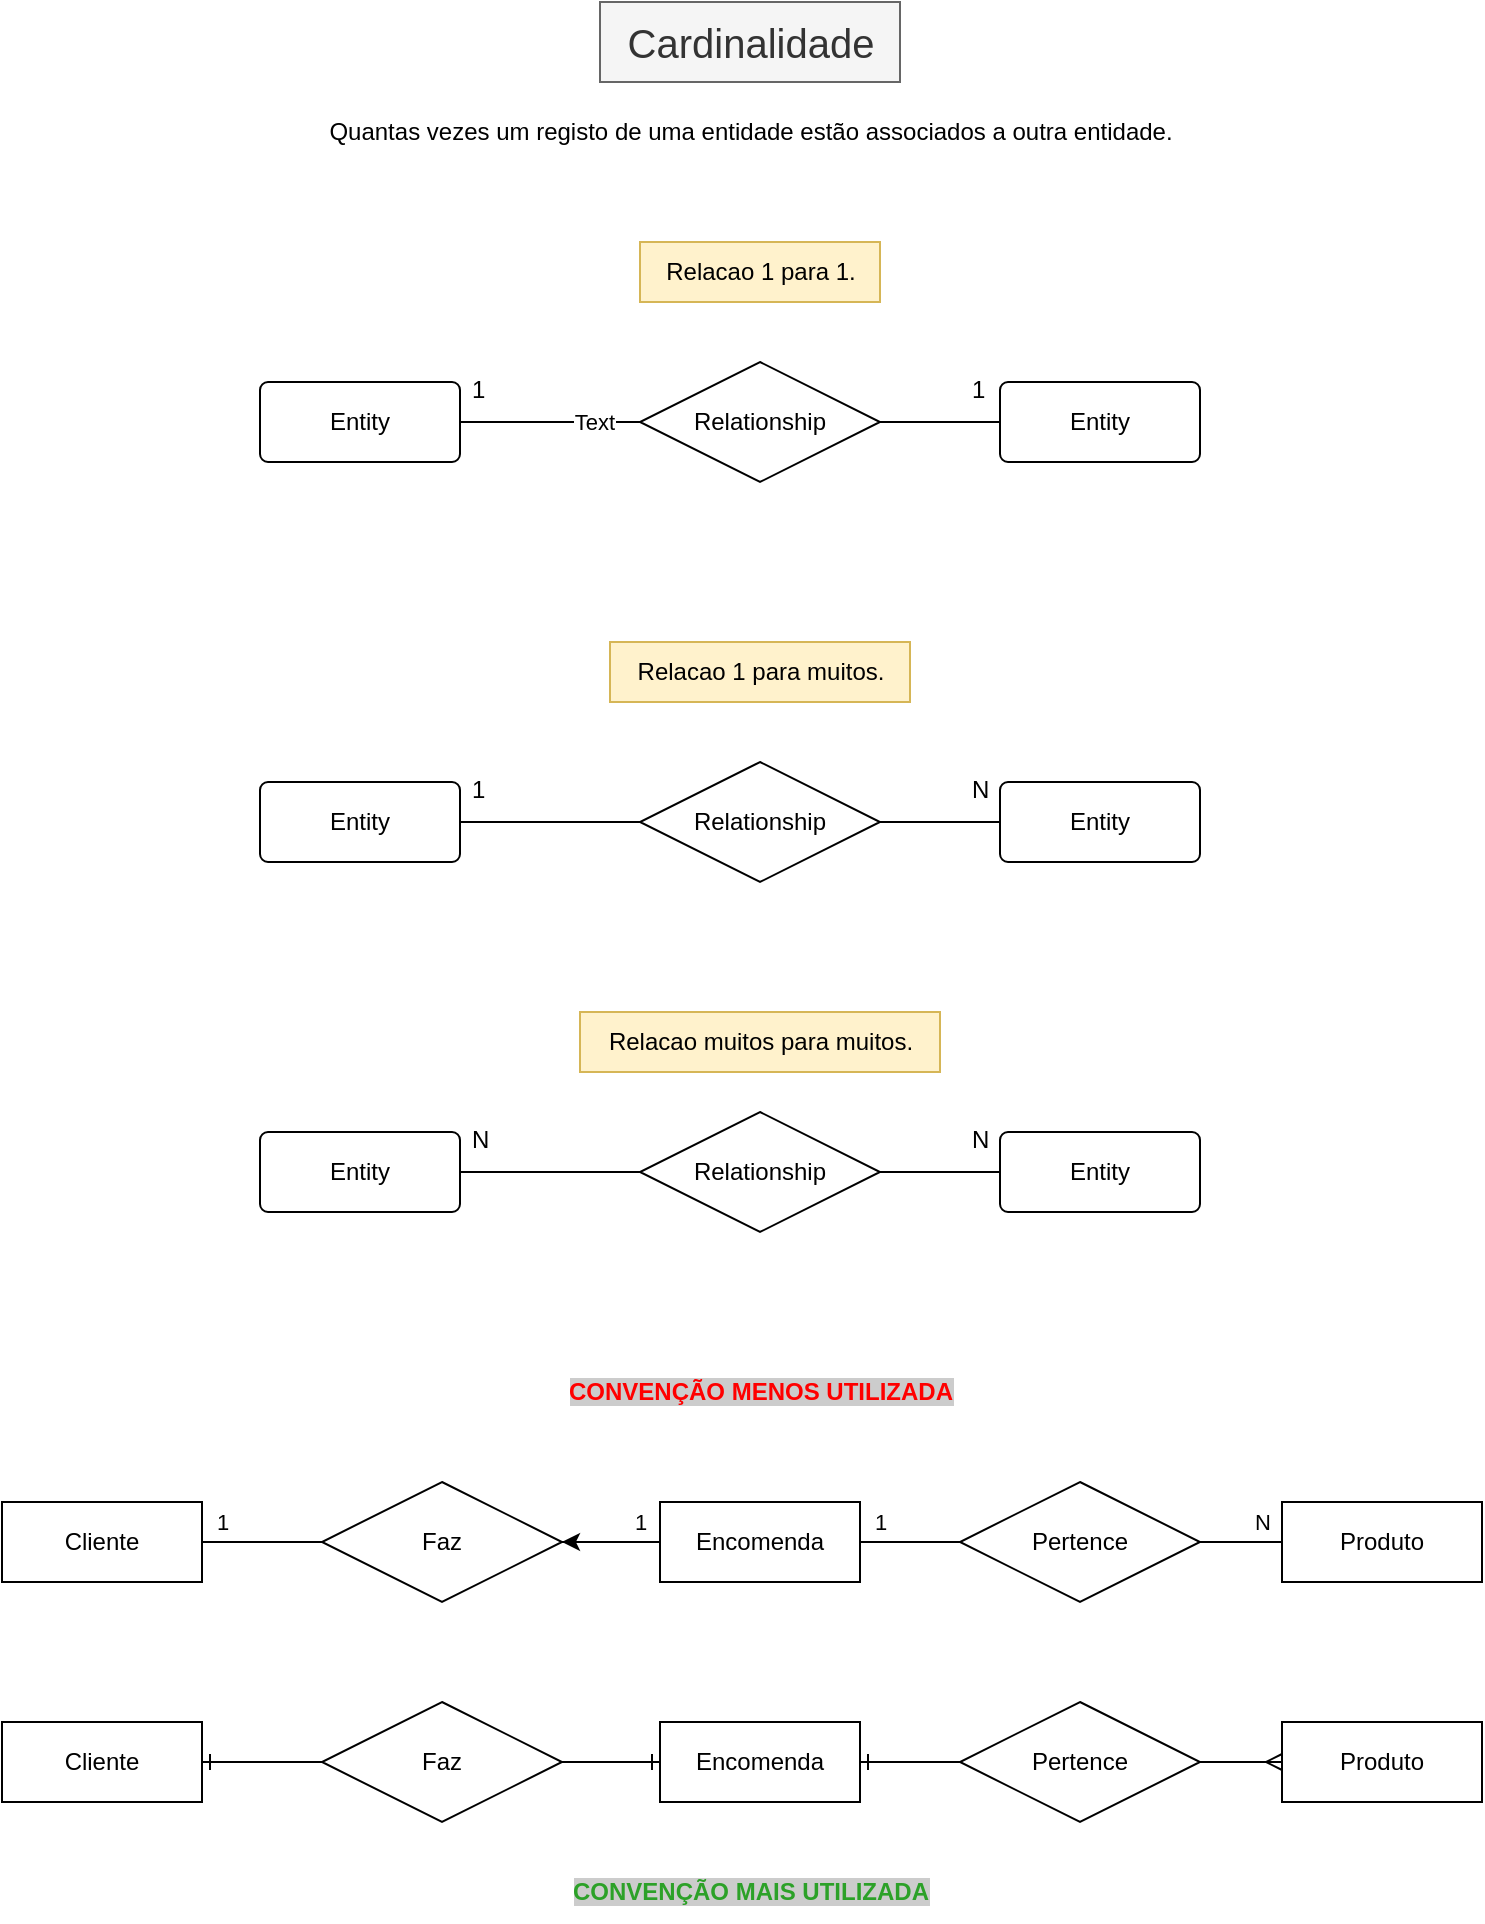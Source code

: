 <mxfile version="24.7.10">
  <diagram name="Página-1" id="TS4RMzjwnxim2rDIjCIZ">
    <mxGraphModel dx="1195" dy="643" grid="1" gridSize="10" guides="1" tooltips="1" connect="1" arrows="1" fold="1" page="1" pageScale="1" pageWidth="827" pageHeight="1169" math="0" shadow="0">
      <root>
        <mxCell id="0" />
        <mxCell id="1" parent="0" />
        <mxCell id="q4BTK1dGNXAb8OCcBCUD-1" value="&lt;font style=&quot;font-size: 20px;&quot;&gt;Cardinalidade&lt;/font&gt;" style="text;html=1;align=center;verticalAlign=middle;resizable=0;points=[];autosize=1;rounded=0;glass=0;rotation=0;fillColor=#f5f5f5;fontColor=#333333;strokeColor=#666666;" vertex="1" parent="1">
          <mxGeometry x="339" y="30" width="150" height="40" as="geometry" />
        </mxCell>
        <mxCell id="q4BTK1dGNXAb8OCcBCUD-2" value="Quantas vezes um registo de uma entidade estão associados a outra entidade." style="text;html=1;align=center;verticalAlign=middle;resizable=0;points=[];autosize=1;strokeColor=none;fillColor=none;" vertex="1" parent="1">
          <mxGeometry x="189" y="80" width="450" height="30" as="geometry" />
        </mxCell>
        <mxCell id="q4BTK1dGNXAb8OCcBCUD-5" value="Relacao muitos para muitos." style="text;html=1;align=center;verticalAlign=middle;resizable=0;points=[];autosize=1;strokeColor=#d6b656;fillColor=#fff2cc;" vertex="1" parent="1">
          <mxGeometry x="329" y="535" width="180" height="30" as="geometry" />
        </mxCell>
        <mxCell id="q4BTK1dGNXAb8OCcBCUD-9" style="edgeStyle=orthogonalEdgeStyle;rounded=0;orthogonalLoop=1;jettySize=auto;html=1;exitX=1;exitY=0.5;exitDx=0;exitDy=0;entryX=0;entryY=0.5;entryDx=0;entryDy=0;endArrow=none;endFill=0;" edge="1" parent="1" source="q4BTK1dGNXAb8OCcBCUD-6" target="q4BTK1dGNXAb8OCcBCUD-8">
          <mxGeometry relative="1" as="geometry">
            <mxPoint x="319" y="240" as="targetPoint" />
          </mxGeometry>
        </mxCell>
        <mxCell id="q4BTK1dGNXAb8OCcBCUD-35" value="Text" style="edgeLabel;html=1;align=center;verticalAlign=middle;resizable=0;points=[];" vertex="1" connectable="0" parent="q4BTK1dGNXAb8OCcBCUD-9">
          <mxGeometry x="0.489" relative="1" as="geometry">
            <mxPoint as="offset" />
          </mxGeometry>
        </mxCell>
        <mxCell id="q4BTK1dGNXAb8OCcBCUD-6" value="Entity" style="rounded=1;arcSize=10;whiteSpace=wrap;html=1;align=center;" vertex="1" parent="1">
          <mxGeometry x="169" y="220" width="100" height="40" as="geometry" />
        </mxCell>
        <mxCell id="q4BTK1dGNXAb8OCcBCUD-7" value="Entity" style="rounded=1;arcSize=10;whiteSpace=wrap;html=1;align=center;" vertex="1" parent="1">
          <mxGeometry x="539" y="220" width="100" height="40" as="geometry" />
        </mxCell>
        <mxCell id="q4BTK1dGNXAb8OCcBCUD-12" style="edgeStyle=orthogonalEdgeStyle;rounded=0;orthogonalLoop=1;jettySize=auto;html=1;exitX=1;exitY=0.5;exitDx=0;exitDy=0;entryX=0;entryY=0.5;entryDx=0;entryDy=0;endArrow=none;endFill=0;" edge="1" parent="1" source="q4BTK1dGNXAb8OCcBCUD-8" target="q4BTK1dGNXAb8OCcBCUD-7">
          <mxGeometry relative="1" as="geometry" />
        </mxCell>
        <mxCell id="q4BTK1dGNXAb8OCcBCUD-8" value="Relationship" style="shape=rhombus;perimeter=rhombusPerimeter;whiteSpace=wrap;html=1;align=center;" vertex="1" parent="1">
          <mxGeometry x="359" y="210" width="120" height="60" as="geometry" />
        </mxCell>
        <mxCell id="q4BTK1dGNXAb8OCcBCUD-13" value="1" style="text;strokeColor=none;fillColor=none;spacingLeft=4;spacingRight=4;overflow=hidden;rotatable=0;points=[[0,0.5],[1,0.5]];portConstraint=eastwest;fontSize=12;whiteSpace=wrap;html=1;" vertex="1" parent="1">
          <mxGeometry x="269" y="210" width="40" height="30" as="geometry" />
        </mxCell>
        <mxCell id="q4BTK1dGNXAb8OCcBCUD-18" value="1" style="text;strokeColor=none;fillColor=none;spacingLeft=4;spacingRight=4;overflow=hidden;rotatable=0;points=[[0,0.5],[1,0.5]];portConstraint=eastwest;fontSize=12;whiteSpace=wrap;html=1;" vertex="1" parent="1">
          <mxGeometry x="519" y="210" width="40" height="30" as="geometry" />
        </mxCell>
        <mxCell id="q4BTK1dGNXAb8OCcBCUD-19" style="edgeStyle=orthogonalEdgeStyle;rounded=0;orthogonalLoop=1;jettySize=auto;html=1;exitX=1;exitY=0.5;exitDx=0;exitDy=0;entryX=0;entryY=0.5;entryDx=0;entryDy=0;endArrow=none;endFill=0;" edge="1" parent="1" source="q4BTK1dGNXAb8OCcBCUD-20" target="q4BTK1dGNXAb8OCcBCUD-23">
          <mxGeometry relative="1" as="geometry">
            <mxPoint x="319" y="440" as="targetPoint" />
          </mxGeometry>
        </mxCell>
        <mxCell id="q4BTK1dGNXAb8OCcBCUD-20" value="Entity" style="rounded=1;arcSize=10;whiteSpace=wrap;html=1;align=center;" vertex="1" parent="1">
          <mxGeometry x="169" y="420" width="100" height="40" as="geometry" />
        </mxCell>
        <mxCell id="q4BTK1dGNXAb8OCcBCUD-21" value="Entity" style="rounded=1;arcSize=10;whiteSpace=wrap;html=1;align=center;" vertex="1" parent="1">
          <mxGeometry x="539" y="420" width="100" height="40" as="geometry" />
        </mxCell>
        <mxCell id="q4BTK1dGNXAb8OCcBCUD-22" style="edgeStyle=orthogonalEdgeStyle;rounded=0;orthogonalLoop=1;jettySize=auto;html=1;exitX=1;exitY=0.5;exitDx=0;exitDy=0;entryX=0;entryY=0.5;entryDx=0;entryDy=0;endArrow=none;endFill=0;" edge="1" parent="1" source="q4BTK1dGNXAb8OCcBCUD-23" target="q4BTK1dGNXAb8OCcBCUD-21">
          <mxGeometry relative="1" as="geometry" />
        </mxCell>
        <mxCell id="q4BTK1dGNXAb8OCcBCUD-23" value="Relationship" style="shape=rhombus;perimeter=rhombusPerimeter;whiteSpace=wrap;html=1;align=center;" vertex="1" parent="1">
          <mxGeometry x="359" y="410" width="120" height="60" as="geometry" />
        </mxCell>
        <mxCell id="q4BTK1dGNXAb8OCcBCUD-24" value="1" style="text;strokeColor=none;fillColor=none;spacingLeft=4;spacingRight=4;overflow=hidden;rotatable=0;points=[[0,0.5],[1,0.5]];portConstraint=eastwest;fontSize=12;whiteSpace=wrap;html=1;" vertex="1" parent="1">
          <mxGeometry x="269" y="410" width="40" height="30" as="geometry" />
        </mxCell>
        <mxCell id="q4BTK1dGNXAb8OCcBCUD-25" value="N" style="text;strokeColor=none;fillColor=none;spacingLeft=4;spacingRight=4;overflow=hidden;rotatable=0;points=[[0,0.5],[1,0.5]];portConstraint=eastwest;fontSize=12;whiteSpace=wrap;html=1;" vertex="1" parent="1">
          <mxGeometry x="519" y="410" width="40" height="30" as="geometry" />
        </mxCell>
        <mxCell id="q4BTK1dGNXAb8OCcBCUD-26" style="edgeStyle=orthogonalEdgeStyle;rounded=0;orthogonalLoop=1;jettySize=auto;html=1;exitX=1;exitY=0.5;exitDx=0;exitDy=0;entryX=0;entryY=0.5;entryDx=0;entryDy=0;endArrow=none;endFill=0;" edge="1" parent="1" source="q4BTK1dGNXAb8OCcBCUD-27" target="q4BTK1dGNXAb8OCcBCUD-30">
          <mxGeometry relative="1" as="geometry">
            <mxPoint x="319" y="615" as="targetPoint" />
          </mxGeometry>
        </mxCell>
        <mxCell id="q4BTK1dGNXAb8OCcBCUD-27" value="Entity" style="rounded=1;arcSize=10;whiteSpace=wrap;html=1;align=center;" vertex="1" parent="1">
          <mxGeometry x="169" y="595" width="100" height="40" as="geometry" />
        </mxCell>
        <mxCell id="q4BTK1dGNXAb8OCcBCUD-28" value="Entity" style="rounded=1;arcSize=10;whiteSpace=wrap;html=1;align=center;" vertex="1" parent="1">
          <mxGeometry x="539" y="595" width="100" height="40" as="geometry" />
        </mxCell>
        <mxCell id="q4BTK1dGNXAb8OCcBCUD-29" style="edgeStyle=orthogonalEdgeStyle;rounded=0;orthogonalLoop=1;jettySize=auto;html=1;exitX=1;exitY=0.5;exitDx=0;exitDy=0;entryX=0;entryY=0.5;entryDx=0;entryDy=0;endArrow=none;endFill=0;" edge="1" parent="1" source="q4BTK1dGNXAb8OCcBCUD-30" target="q4BTK1dGNXAb8OCcBCUD-28">
          <mxGeometry relative="1" as="geometry" />
        </mxCell>
        <mxCell id="q4BTK1dGNXAb8OCcBCUD-30" value="Relationship" style="shape=rhombus;perimeter=rhombusPerimeter;whiteSpace=wrap;html=1;align=center;" vertex="1" parent="1">
          <mxGeometry x="359" y="585" width="120" height="60" as="geometry" />
        </mxCell>
        <mxCell id="q4BTK1dGNXAb8OCcBCUD-31" value="N" style="text;strokeColor=none;fillColor=none;spacingLeft=4;spacingRight=4;overflow=hidden;rotatable=0;points=[[0,0.5],[1,0.5]];portConstraint=eastwest;fontSize=12;whiteSpace=wrap;html=1;" vertex="1" parent="1">
          <mxGeometry x="269" y="585" width="40" height="30" as="geometry" />
        </mxCell>
        <mxCell id="q4BTK1dGNXAb8OCcBCUD-32" value="N" style="text;strokeColor=none;fillColor=none;spacingLeft=4;spacingRight=4;overflow=hidden;rotatable=0;points=[[0,0.5],[1,0.5]];portConstraint=eastwest;fontSize=12;whiteSpace=wrap;html=1;" vertex="1" parent="1">
          <mxGeometry x="519" y="585" width="40" height="30" as="geometry" />
        </mxCell>
        <mxCell id="q4BTK1dGNXAb8OCcBCUD-34" value="Relacao 1 para muitos&lt;span style=&quot;background-color: initial;&quot;&gt;.&lt;/span&gt;" style="text;html=1;align=center;verticalAlign=middle;resizable=0;points=[];autosize=1;strokeColor=#d6b656;fillColor=#fff2cc;" vertex="1" parent="1">
          <mxGeometry x="344" y="350" width="150" height="30" as="geometry" />
        </mxCell>
        <mxCell id="q4BTK1dGNXAb8OCcBCUD-41" style="edgeStyle=orthogonalEdgeStyle;rounded=0;orthogonalLoop=1;jettySize=auto;html=1;entryX=0;entryY=0.5;entryDx=0;entryDy=0;endArrow=none;endFill=0;" edge="1" parent="1" source="q4BTK1dGNXAb8OCcBCUD-36" target="q4BTK1dGNXAb8OCcBCUD-39">
          <mxGeometry relative="1" as="geometry" />
        </mxCell>
        <mxCell id="q4BTK1dGNXAb8OCcBCUD-47" value="1" style="edgeLabel;html=1;align=center;verticalAlign=middle;resizable=0;points=[];" vertex="1" connectable="0" parent="q4BTK1dGNXAb8OCcBCUD-41">
          <mxGeometry x="-0.751" relative="1" as="geometry">
            <mxPoint x="2" y="-10" as="offset" />
          </mxGeometry>
        </mxCell>
        <mxCell id="q4BTK1dGNXAb8OCcBCUD-36" value="Cliente" style="whiteSpace=wrap;html=1;align=center;" vertex="1" parent="1">
          <mxGeometry x="40" y="780" width="100" height="40" as="geometry" />
        </mxCell>
        <mxCell id="q4BTK1dGNXAb8OCcBCUD-43" style="edgeStyle=orthogonalEdgeStyle;rounded=0;orthogonalLoop=1;jettySize=auto;html=1;entryX=0;entryY=0.5;entryDx=0;entryDy=0;endArrow=none;endFill=0;" edge="1" parent="1" source="q4BTK1dGNXAb8OCcBCUD-37" target="q4BTK1dGNXAb8OCcBCUD-40">
          <mxGeometry relative="1" as="geometry" />
        </mxCell>
        <mxCell id="q4BTK1dGNXAb8OCcBCUD-45" value="1" style="edgeLabel;html=1;align=center;verticalAlign=middle;resizable=0;points=[];" vertex="1" connectable="0" parent="q4BTK1dGNXAb8OCcBCUD-43">
          <mxGeometry x="-0.24" relative="1" as="geometry">
            <mxPoint x="-9" y="-10" as="offset" />
          </mxGeometry>
        </mxCell>
        <mxCell id="q4BTK1dGNXAb8OCcBCUD-60" value="" style="edgeStyle=orthogonalEdgeStyle;rounded=0;orthogonalLoop=1;jettySize=auto;html=1;" edge="1" parent="1" source="q4BTK1dGNXAb8OCcBCUD-37" target="q4BTK1dGNXAb8OCcBCUD-39">
          <mxGeometry relative="1" as="geometry" />
        </mxCell>
        <mxCell id="q4BTK1dGNXAb8OCcBCUD-37" value="Encomenda" style="whiteSpace=wrap;html=1;align=center;" vertex="1" parent="1">
          <mxGeometry x="369" y="780" width="100" height="40" as="geometry" />
        </mxCell>
        <mxCell id="q4BTK1dGNXAb8OCcBCUD-38" value="Produto" style="whiteSpace=wrap;html=1;align=center;" vertex="1" parent="1">
          <mxGeometry x="680" y="780" width="100" height="40" as="geometry" />
        </mxCell>
        <mxCell id="q4BTK1dGNXAb8OCcBCUD-42" style="edgeStyle=orthogonalEdgeStyle;rounded=0;orthogonalLoop=1;jettySize=auto;html=1;entryX=0;entryY=0.5;entryDx=0;entryDy=0;endArrow=none;endFill=0;" edge="1" parent="1" source="q4BTK1dGNXAb8OCcBCUD-39" target="q4BTK1dGNXAb8OCcBCUD-37">
          <mxGeometry relative="1" as="geometry" />
        </mxCell>
        <mxCell id="q4BTK1dGNXAb8OCcBCUD-61" value="1" style="edgeLabel;html=1;align=center;verticalAlign=middle;resizable=0;points=[];" vertex="1" connectable="0" parent="q4BTK1dGNXAb8OCcBCUD-42">
          <mxGeometry x="0.054" y="2" relative="1" as="geometry">
            <mxPoint x="13" y="-8" as="offset" />
          </mxGeometry>
        </mxCell>
        <mxCell id="q4BTK1dGNXAb8OCcBCUD-39" value="Faz" style="shape=rhombus;perimeter=rhombusPerimeter;whiteSpace=wrap;html=1;align=center;" vertex="1" parent="1">
          <mxGeometry x="200" y="770" width="120" height="60" as="geometry" />
        </mxCell>
        <mxCell id="q4BTK1dGNXAb8OCcBCUD-44" style="edgeStyle=orthogonalEdgeStyle;rounded=0;orthogonalLoop=1;jettySize=auto;html=1;entryX=0;entryY=0.5;entryDx=0;entryDy=0;endArrow=none;endFill=0;" edge="1" parent="1" source="q4BTK1dGNXAb8OCcBCUD-40" target="q4BTK1dGNXAb8OCcBCUD-38">
          <mxGeometry relative="1" as="geometry" />
        </mxCell>
        <mxCell id="q4BTK1dGNXAb8OCcBCUD-46" value="N" style="edgeLabel;html=1;align=center;verticalAlign=middle;resizable=0;points=[];" vertex="1" connectable="0" parent="q4BTK1dGNXAb8OCcBCUD-44">
          <mxGeometry x="0.134" y="1" relative="1" as="geometry">
            <mxPoint x="8" y="-9" as="offset" />
          </mxGeometry>
        </mxCell>
        <mxCell id="q4BTK1dGNXAb8OCcBCUD-40" value="Pertence" style="shape=rhombus;perimeter=rhombusPerimeter;whiteSpace=wrap;html=1;align=center;" vertex="1" parent="1">
          <mxGeometry x="519" y="770" width="120" height="60" as="geometry" />
        </mxCell>
        <mxCell id="q4BTK1dGNXAb8OCcBCUD-48" style="edgeStyle=orthogonalEdgeStyle;rounded=0;orthogonalLoop=1;jettySize=auto;html=1;entryX=0;entryY=0.5;entryDx=0;entryDy=0;endArrow=none;endFill=0;startArrow=ERone;startFill=0;" edge="1" parent="1" source="q4BTK1dGNXAb8OCcBCUD-50" target="q4BTK1dGNXAb8OCcBCUD-56">
          <mxGeometry relative="1" as="geometry" />
        </mxCell>
        <mxCell id="q4BTK1dGNXAb8OCcBCUD-50" value="Cliente" style="whiteSpace=wrap;html=1;align=center;" vertex="1" parent="1">
          <mxGeometry x="40" y="890" width="100" height="40" as="geometry" />
        </mxCell>
        <mxCell id="q4BTK1dGNXAb8OCcBCUD-51" style="edgeStyle=orthogonalEdgeStyle;rounded=0;orthogonalLoop=1;jettySize=auto;html=1;entryX=0;entryY=0.5;entryDx=0;entryDy=0;endArrow=none;endFill=0;startArrow=ERone;startFill=0;" edge="1" parent="1" source="q4BTK1dGNXAb8OCcBCUD-53" target="q4BTK1dGNXAb8OCcBCUD-59">
          <mxGeometry relative="1" as="geometry" />
        </mxCell>
        <mxCell id="q4BTK1dGNXAb8OCcBCUD-53" value="Encomenda" style="whiteSpace=wrap;html=1;align=center;" vertex="1" parent="1">
          <mxGeometry x="369" y="890" width="100" height="40" as="geometry" />
        </mxCell>
        <mxCell id="q4BTK1dGNXAb8OCcBCUD-54" value="Produto" style="whiteSpace=wrap;html=1;align=center;" vertex="1" parent="1">
          <mxGeometry x="680" y="890" width="100" height="40" as="geometry" />
        </mxCell>
        <mxCell id="q4BTK1dGNXAb8OCcBCUD-55" style="edgeStyle=orthogonalEdgeStyle;rounded=0;orthogonalLoop=1;jettySize=auto;html=1;entryX=0;entryY=0.5;entryDx=0;entryDy=0;endArrow=ERone;endFill=0;" edge="1" parent="1" source="q4BTK1dGNXAb8OCcBCUD-56" target="q4BTK1dGNXAb8OCcBCUD-53">
          <mxGeometry relative="1" as="geometry" />
        </mxCell>
        <mxCell id="q4BTK1dGNXAb8OCcBCUD-56" value="Faz" style="shape=rhombus;perimeter=rhombusPerimeter;whiteSpace=wrap;html=1;align=center;" vertex="1" parent="1">
          <mxGeometry x="200" y="880" width="120" height="60" as="geometry" />
        </mxCell>
        <mxCell id="q4BTK1dGNXAb8OCcBCUD-57" style="edgeStyle=orthogonalEdgeStyle;rounded=0;orthogonalLoop=1;jettySize=auto;html=1;entryX=0;entryY=0.5;entryDx=0;entryDy=0;endArrow=ERmany;endFill=0;" edge="1" parent="1" source="q4BTK1dGNXAb8OCcBCUD-59" target="q4BTK1dGNXAb8OCcBCUD-54">
          <mxGeometry relative="1" as="geometry" />
        </mxCell>
        <mxCell id="q4BTK1dGNXAb8OCcBCUD-59" value="Pertence" style="shape=rhombus;perimeter=rhombusPerimeter;whiteSpace=wrap;html=1;align=center;" vertex="1" parent="1">
          <mxGeometry x="519" y="880" width="120" height="60" as="geometry" />
        </mxCell>
        <mxCell id="q4BTK1dGNXAb8OCcBCUD-62" value="&lt;font color=&quot;#2ca128&quot; style=&quot;background-color: rgb(204, 204, 204);&quot;&gt;&lt;b&gt;CONVENÇÃO MAIS UTILIZADA&lt;/b&gt;&lt;/font&gt;" style="text;html=1;align=center;verticalAlign=middle;resizable=0;points=[];autosize=1;strokeColor=none;fillColor=none;" vertex="1" parent="1">
          <mxGeometry x="314" y="960" width="200" height="30" as="geometry" />
        </mxCell>
        <mxCell id="q4BTK1dGNXAb8OCcBCUD-63" value="&lt;font color=&quot;#ff0000&quot; style=&quot;background-color: rgb(204, 204, 204);&quot;&gt;&lt;b&gt;CONVENÇÃO MENOS UTILIZADA&lt;/b&gt;&lt;/font&gt;" style="text;html=1;align=center;verticalAlign=middle;resizable=0;points=[];autosize=1;strokeColor=none;fillColor=none;" vertex="1" parent="1">
          <mxGeometry x="309" y="710" width="220" height="30" as="geometry" />
        </mxCell>
        <mxCell id="q4BTK1dGNXAb8OCcBCUD-64" value="Relacao 1 para 1&lt;span style=&quot;background-color: initial;&quot;&gt;.&lt;/span&gt;" style="text;html=1;align=center;verticalAlign=middle;resizable=0;points=[];autosize=1;strokeColor=#d6b656;fillColor=#fff2cc;" vertex="1" parent="1">
          <mxGeometry x="359" y="150" width="120" height="30" as="geometry" />
        </mxCell>
      </root>
    </mxGraphModel>
  </diagram>
</mxfile>
